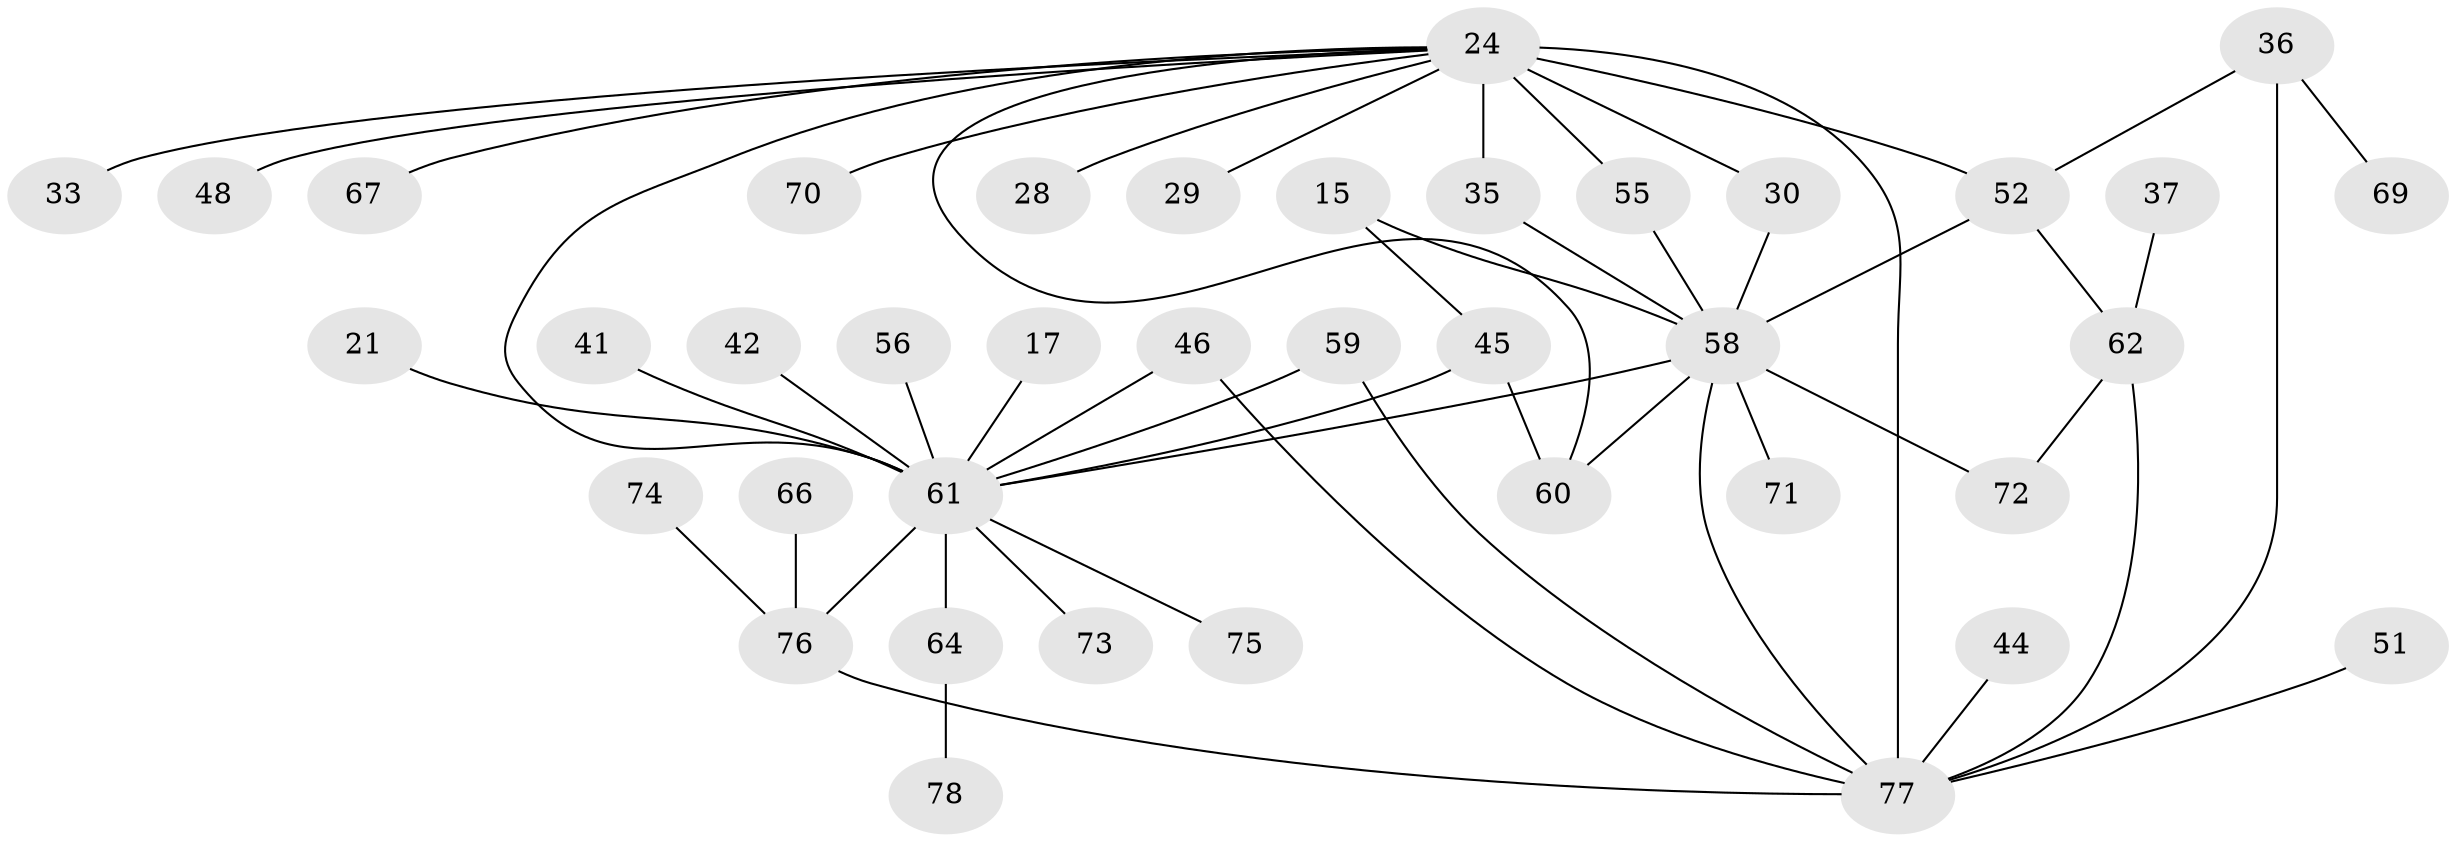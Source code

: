 // original degree distribution, {2: 0.24358974358974358, 19: 0.01282051282051282, 5: 0.0641025641025641, 15: 0.01282051282051282, 11: 0.01282051282051282, 3: 0.14102564102564102, 1: 0.3974358974358974, 12: 0.01282051282051282, 6: 0.01282051282051282, 4: 0.07692307692307693, 8: 0.01282051282051282}
// Generated by graph-tools (version 1.1) at 2025/46/03/09/25 04:46:55]
// undirected, 39 vertices, 52 edges
graph export_dot {
graph [start="1"]
  node [color=gray90,style=filled];
  15 [super="+14"];
  17;
  21;
  24 [super="+2"];
  28;
  29;
  30;
  33;
  35;
  36;
  37;
  41;
  42;
  44;
  45 [super="+13"];
  46 [super="+20"];
  48;
  51;
  52 [super="+32+38+43"];
  55 [super="+4"];
  56;
  58 [super="+25"];
  59 [super="+49"];
  60;
  61 [super="+5+47"];
  62 [super="+53+57+34"];
  64 [super="+22"];
  66;
  67;
  69 [super="+50"];
  70 [super="+18"];
  71;
  72;
  73;
  74;
  75;
  76 [super="+68+26+65"];
  77 [super="+19"];
  78;
  15 -- 58;
  15 -- 45;
  17 -- 61;
  21 -- 61;
  24 -- 55 [weight=3];
  24 -- 61 [weight=3];
  24 -- 67;
  24 -- 33;
  24 -- 35;
  24 -- 77 [weight=4];
  24 -- 28;
  24 -- 48;
  24 -- 60;
  24 -- 29;
  24 -- 30;
  24 -- 70;
  24 -- 52 [weight=2];
  30 -- 58;
  35 -- 58;
  36 -- 77 [weight=2];
  36 -- 69;
  36 -- 52;
  37 -- 62;
  41 -- 61;
  42 -- 61;
  44 -- 77;
  45 -- 61 [weight=2];
  45 -- 60;
  46 -- 77;
  46 -- 61;
  51 -- 77;
  52 -- 62;
  52 -- 58;
  55 -- 58;
  56 -- 61;
  58 -- 77 [weight=3];
  58 -- 71;
  58 -- 72;
  58 -- 60;
  58 -- 61 [weight=2];
  59 -- 77;
  59 -- 61;
  61 -- 75;
  61 -- 64 [weight=2];
  61 -- 73;
  61 -- 76 [weight=3];
  62 -- 72;
  62 -- 77 [weight=2];
  64 -- 78;
  66 -- 76;
  74 -- 76;
  76 -- 77 [weight=3];
}
